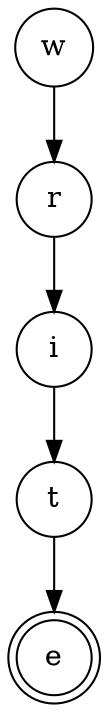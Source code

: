 digraph {   
    node [shape = doublecircle, color = black] e ;
    node [shape = circle];
    node [color= black];
    w -> r -> i -> t -> e;	
}